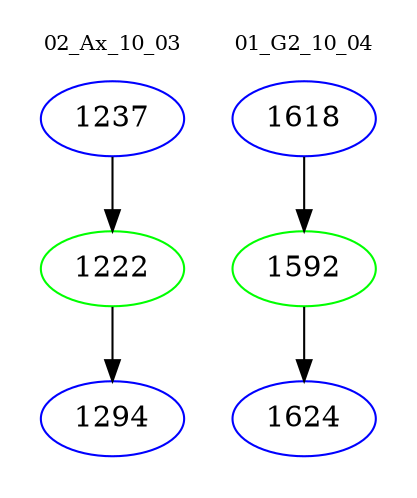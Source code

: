 digraph{
subgraph cluster_0 {
color = white
label = "02_Ax_10_03";
fontsize=10;
T0_1237 [label="1237", color="blue"]
T0_1237 -> T0_1222 [color="black"]
T0_1222 [label="1222", color="green"]
T0_1222 -> T0_1294 [color="black"]
T0_1294 [label="1294", color="blue"]
}
subgraph cluster_1 {
color = white
label = "01_G2_10_04";
fontsize=10;
T1_1618 [label="1618", color="blue"]
T1_1618 -> T1_1592 [color="black"]
T1_1592 [label="1592", color="green"]
T1_1592 -> T1_1624 [color="black"]
T1_1624 [label="1624", color="blue"]
}
}
